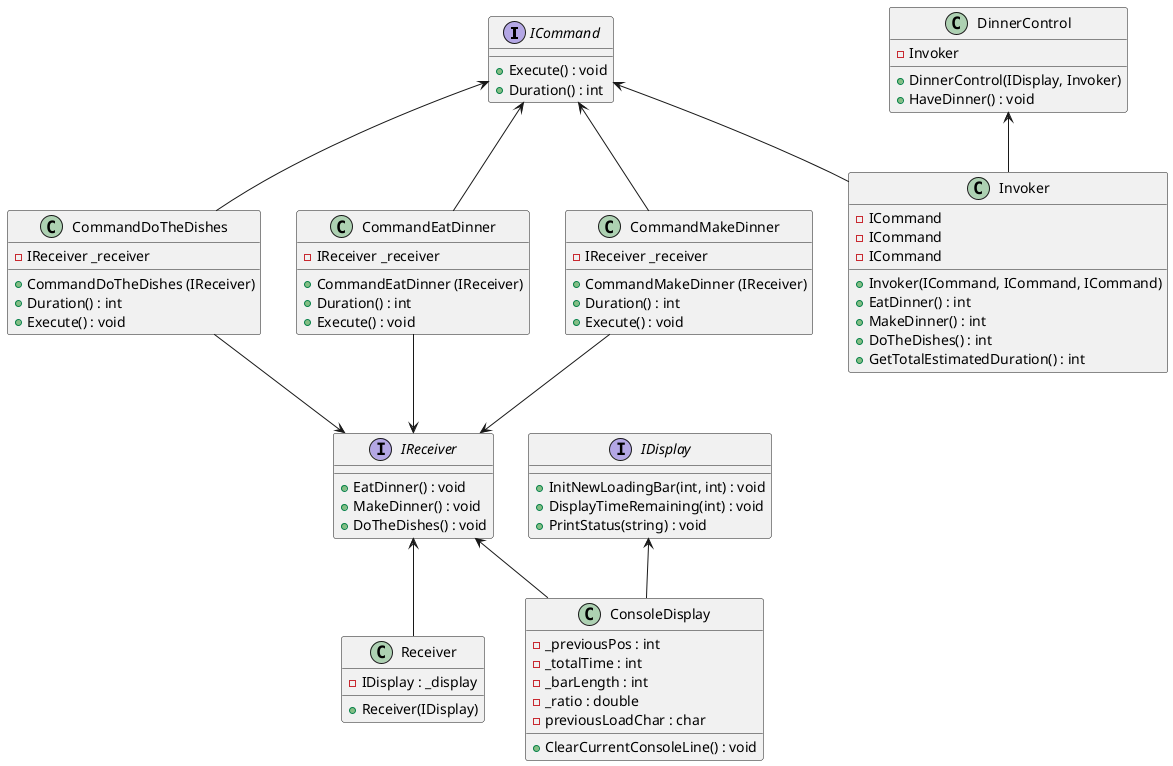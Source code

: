 @startuml Class Diagram
/'
ICommand
 '/
interface ICommand
{
 + Execute() : void 
 + Duration() : int     

}
/'
IReceiver
'/
interface IReceiver
{
    + EatDinner() : void 
    + MakeDinner() : void 
    + DoTheDishes() : void 
}
/'
Receiver
'/
class Receiver
{
    - IDisplay : _display
    + Receiver(IDisplay)
}
/'
CommandDoTheDishes
'/
class CommandDoTheDishes
{
    - IReceiver _receiver
    + CommandDoTheDishes (IReceiver)
    + Duration() : int 
    + Execute() : void 
}
/'
CommandEatDinner
'/
class CommandEatDinner
{
    - IReceiver _receiver
    + CommandEatDinner (IReceiver)
    + Duration() : int 
    + Execute() : void 
}
/'
CommandMakeDinner
'/
class CommandMakeDinner
{
    - IReceiver _receiver
    + CommandMakeDinner (IReceiver)
    + Duration() : int 
    + Execute() : void 
}
/'
Invoker
'/
class Invoker
{
    - ICommand 
    - ICommand
    - ICommand


    + Invoker(ICommand, ICommand, ICommand)
    + EatDinner() : int
    + MakeDinner() : int 
    + DoTheDishes() : int
    + GetTotalEstimatedDuration() : int

}
/'
DinnerControl
'/
class DinnerControl
{
    - Invoker
    + DinnerControl(IDisplay, Invoker) 
    + HaveDinner() : void 
}
/'
IDisplay
'/
Interface IDisplay
{
    + InitNewLoadingBar(int, int) : void 
    + DisplayTimeRemaining(int) : void 
    + PrintStatus(string) : void 
}
/'
ConsoleDisplay
'/
class ConsoleDisplay
{
    - _previousPos : int
    - _totalTime : int
    - _barLength : int 
    - _ratio : double
    - previousLoadChar : char

   
    + ClearCurrentConsoleLine() : void

}


/'
Relations
'/
IReceiver <-- Receiver
ICommand <-- CommandDoTheDishes
ICommand <-- CommandMakeDinner
ICommand <-- CommandEatDinner
CommandDoTheDishes --> IReceiver
CommandMakeDinner --> IReceiver
CommandEatDinner --> IReceiver

IDisplay <-- ConsoleDisplay
DinnerControl <-- Invoker
IReceiver <-- ConsoleDisplay
ICommand <-- Invoker

@enduml
